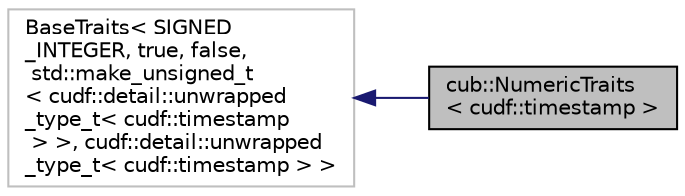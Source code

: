 digraph "cub::NumericTraits&lt; cudf::timestamp &gt;"
{
  edge [fontname="Helvetica",fontsize="10",labelfontname="Helvetica",labelfontsize="10"];
  node [fontname="Helvetica",fontsize="10",shape=record];
  rankdir="LR";
  Node0 [label="cub::NumericTraits\l\< cudf::timestamp \>",height=0.2,width=0.4,color="black", fillcolor="grey75", style="filled", fontcolor="black"];
  Node1 -> Node0 [dir="back",color="midnightblue",fontsize="10",style="solid",fontname="Helvetica"];
  Node1 [label="BaseTraits\< SIGNED\l_INTEGER, true, false,\l std::make_unsigned_t\l\< cudf::detail::unwrapped\l_type_t\< cudf::timestamp\l \> \>, cudf::detail::unwrapped\l_type_t\< cudf::timestamp \> \>",height=0.2,width=0.4,color="grey75", fillcolor="white", style="filled"];
}
